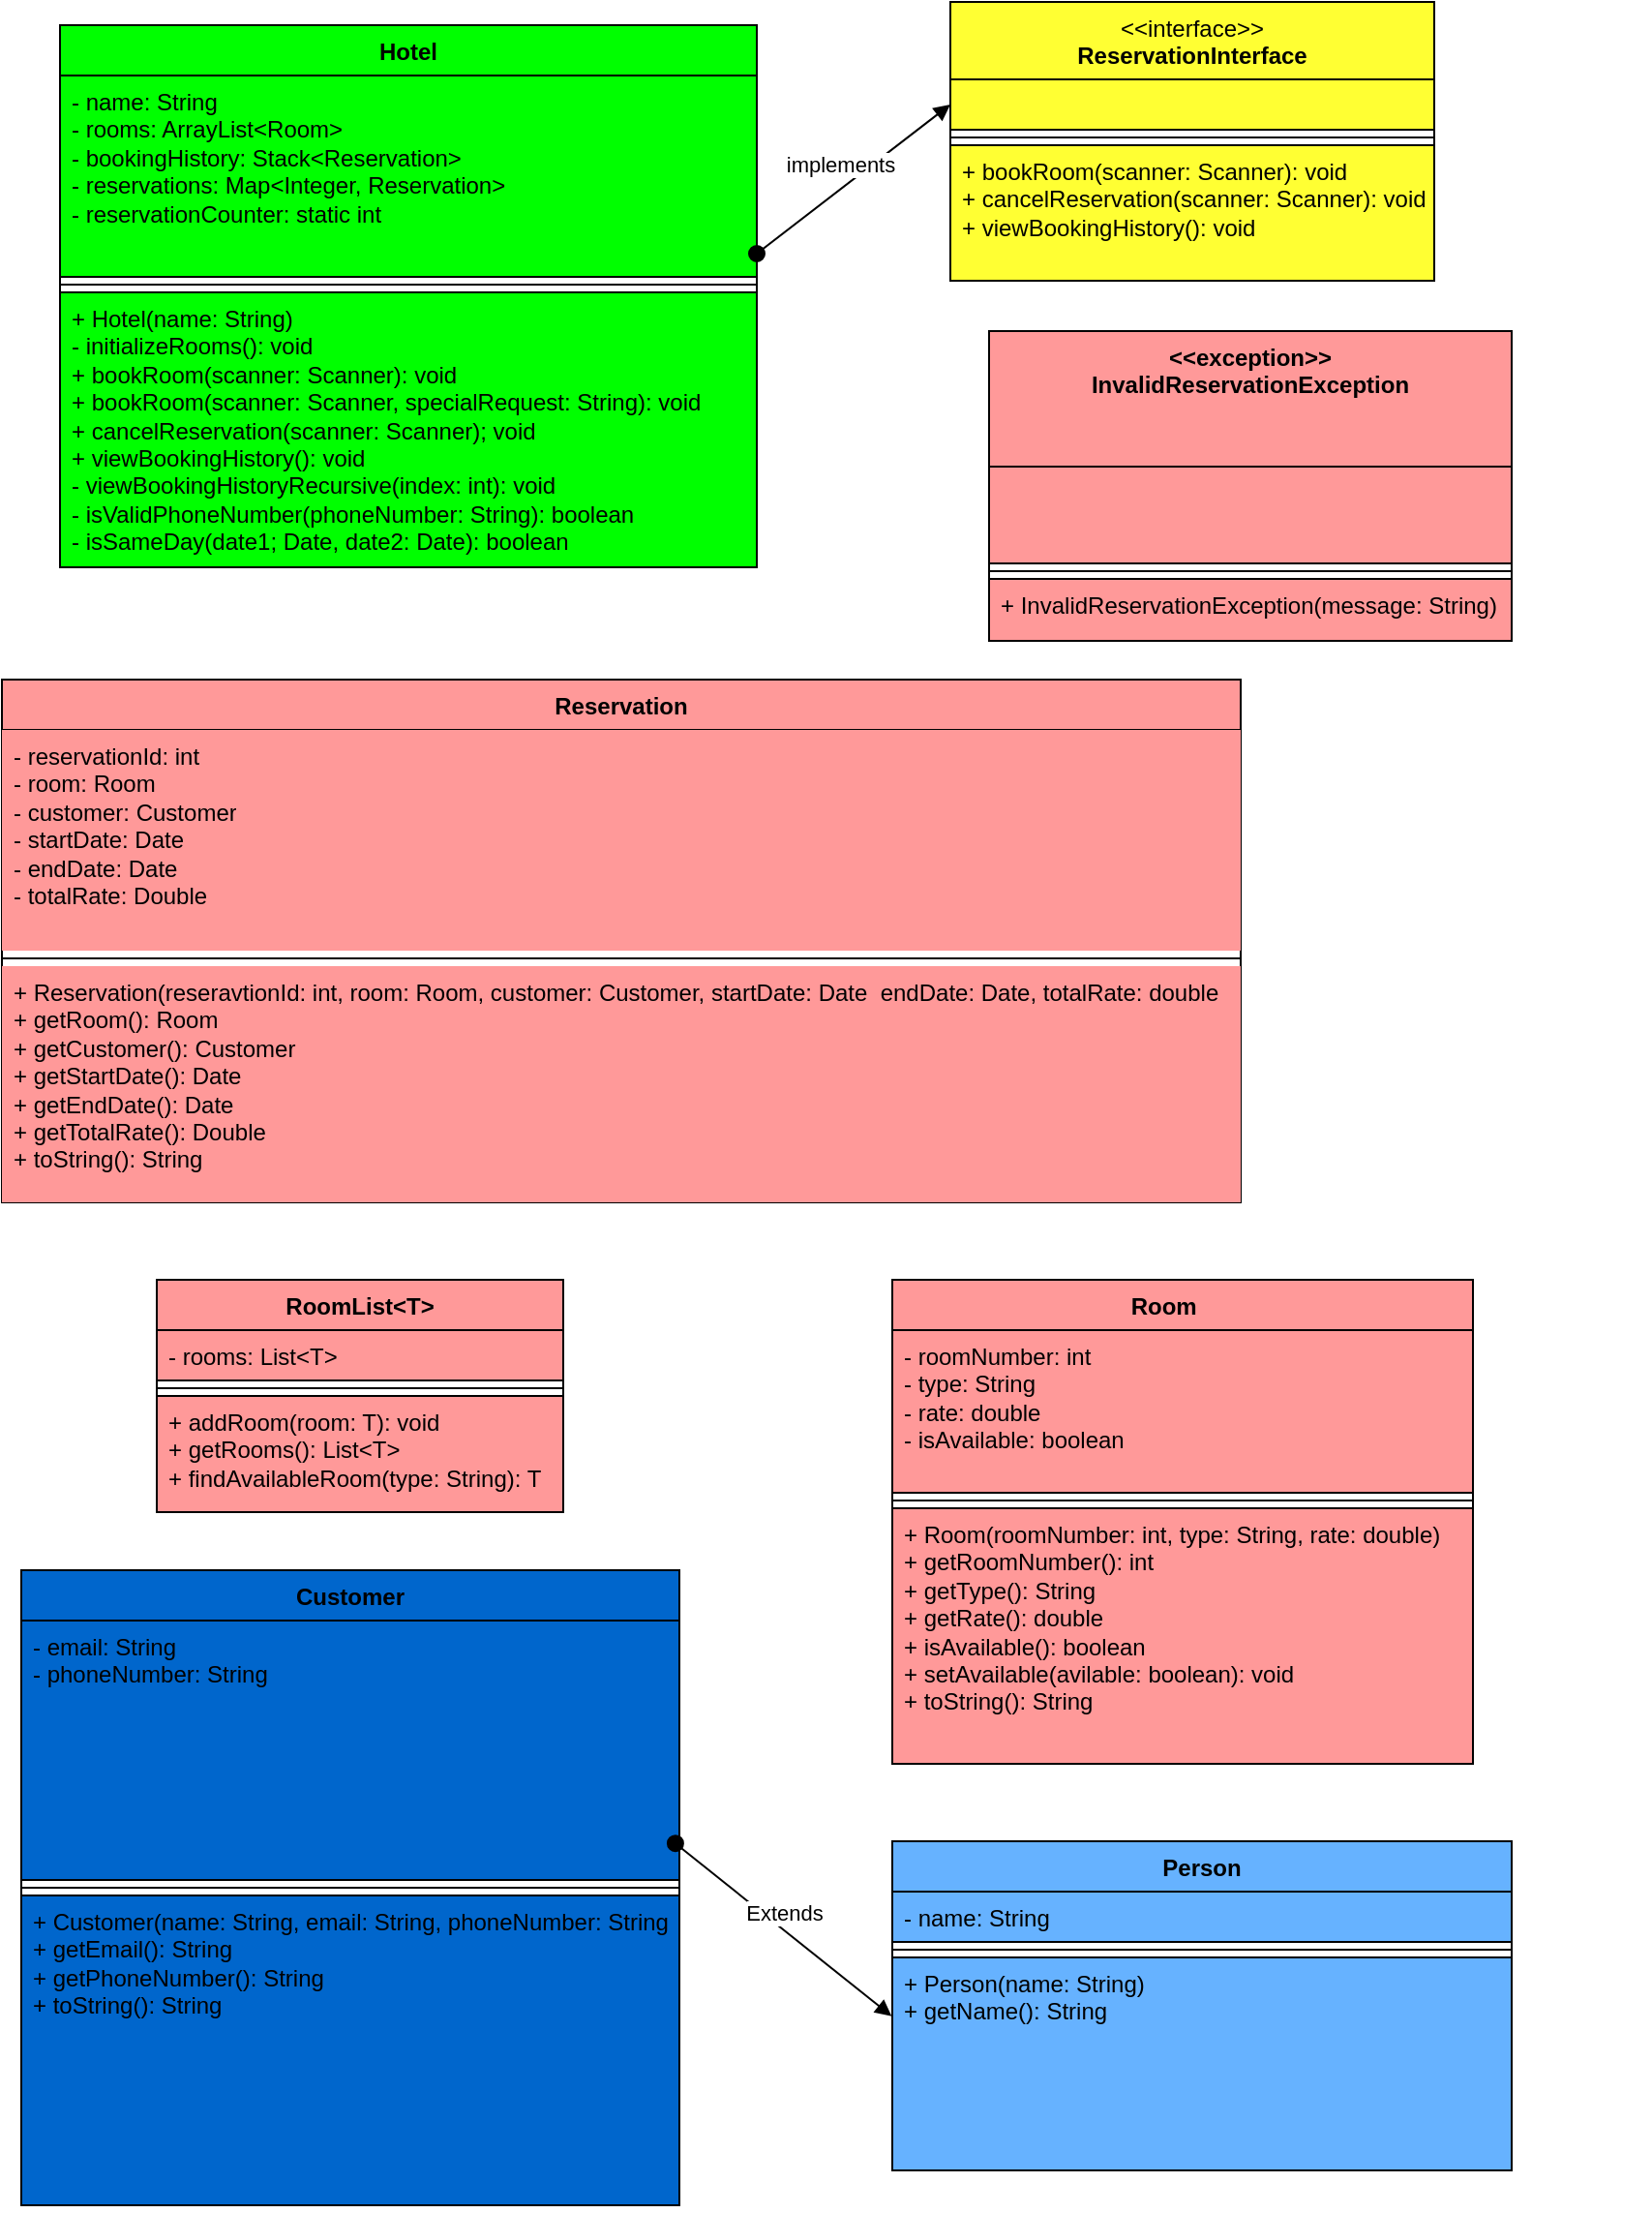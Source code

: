 <mxfile version="24.6.4" type="github">
  <diagram id="C5RBs43oDa-KdzZeNtuy" name="Page-1">
    <mxGraphModel dx="2269" dy="501" grid="1" gridSize="10" guides="1" tooltips="1" connect="1" arrows="1" fold="1" page="1" pageScale="1" pageWidth="827" pageHeight="1169" math="0" shadow="0">
      <root>
        <mxCell id="WIyWlLk6GJQsqaUBKTNV-0" />
        <mxCell id="WIyWlLk6GJQsqaUBKTNV-1" parent="WIyWlLk6GJQsqaUBKTNV-0" />
        <mxCell id="qJrFEpBAi07v0wmJlHiW-1" value="" style="endArrow=none;html=1;rounded=0;fillColor=#FF9999;" parent="WIyWlLk6GJQsqaUBKTNV-1" edge="1">
          <mxGeometry width="50" height="50" relative="1" as="geometry">
            <mxPoint x="30" y="170" as="sourcePoint" />
            <mxPoint x="30" y="170" as="targetPoint" />
          </mxGeometry>
        </mxCell>
        <mxCell id="qJrFEpBAi07v0wmJlHiW-3" value="Hotel" style="swimlane;fontStyle=1;align=center;verticalAlign=top;childLayout=stackLayout;horizontal=1;startSize=26;horizontalStack=0;resizeParent=1;resizeParentMax=0;resizeLast=0;collapsible=1;marginBottom=0;whiteSpace=wrap;html=1;fillColor=#00FF00;strokeColor=#000000;" parent="WIyWlLk6GJQsqaUBKTNV-1" vertex="1">
          <mxGeometry x="-790" y="32" width="360" height="280" as="geometry" />
        </mxCell>
        <mxCell id="qJrFEpBAi07v0wmJlHiW-4" value="- name: String&lt;div&gt;- rooms: ArrayList&amp;lt;Room&amp;gt;&lt;/div&gt;&lt;div&gt;- bookingHistory: Stack&amp;lt;Reservation&amp;gt;&lt;/div&gt;&lt;div&gt;- reservations: Map&amp;lt;Integer, Reservation&amp;gt;&amp;nbsp;&lt;/div&gt;&lt;div&gt;- reservationCounter: static int&lt;/div&gt;" style="text;strokeColor=#000000;fillColor=#00FF00;align=left;verticalAlign=top;spacingLeft=4;spacingRight=4;overflow=hidden;rotatable=0;points=[[0,0.5],[1,0.5]];portConstraint=eastwest;whiteSpace=wrap;html=1;" parent="qJrFEpBAi07v0wmJlHiW-3" vertex="1">
          <mxGeometry y="26" width="360" height="104" as="geometry" />
        </mxCell>
        <mxCell id="qJrFEpBAi07v0wmJlHiW-5" value="" style="line;strokeWidth=1;fillColor=#00FF00;align=left;verticalAlign=middle;spacingTop=-1;spacingLeft=3;spacingRight=3;rotatable=0;labelPosition=right;points=[];portConstraint=eastwest;strokeColor=#000000;" parent="qJrFEpBAi07v0wmJlHiW-3" vertex="1">
          <mxGeometry y="130" width="360" height="8" as="geometry" />
        </mxCell>
        <mxCell id="qJrFEpBAi07v0wmJlHiW-6" value="+ Hotel(name: String)&lt;div&gt;- initializeRooms(): void&lt;/div&gt;&lt;div&gt;+ bookRoom(scanner: Scanner): void&lt;/div&gt;&lt;div&gt;+ bookRoom(scanner: Scanner, specialRequest: String): void&lt;/div&gt;&lt;div&gt;+ cancelReservation(scanner: Scanner); void&lt;/div&gt;&lt;div&gt;+ viewBookingHistory(): void&lt;/div&gt;&lt;div&gt;- viewBookingHistoryRecursive(index: int): void&lt;/div&gt;&lt;div&gt;- isValidPhoneNumber(phoneNumber: String): boolean&lt;/div&gt;&lt;div&gt;- isSameDay(date1; Date, date2: Date): boolean&lt;/div&gt;&lt;div&gt;&lt;br&gt;&lt;/div&gt;" style="text;strokeColor=#000000;fillColor=#00FF00;align=left;verticalAlign=top;spacingLeft=4;spacingRight=4;overflow=hidden;rotatable=0;points=[[0,0.5],[1,0.5]];portConstraint=eastwest;whiteSpace=wrap;html=1;" parent="qJrFEpBAi07v0wmJlHiW-3" vertex="1">
          <mxGeometry y="138" width="360" height="142" as="geometry" />
        </mxCell>
        <mxCell id="qJrFEpBAi07v0wmJlHiW-15" value="Room&lt;span style=&quot;white-space: pre;&quot;&gt;&#x9;&lt;/span&gt;" style="swimlane;fontStyle=1;align=center;verticalAlign=top;childLayout=stackLayout;horizontal=1;startSize=26;horizontalStack=0;resizeParent=1;resizeParentMax=0;resizeLast=0;collapsible=1;marginBottom=0;whiteSpace=wrap;html=1;fillColor=#FF9999;strokeColor=#000000;" parent="WIyWlLk6GJQsqaUBKTNV-1" vertex="1">
          <mxGeometry x="-360" y="680" width="300" height="250" as="geometry" />
        </mxCell>
        <mxCell id="qJrFEpBAi07v0wmJlHiW-16" value="- roomNumber: int&lt;div&gt;- type: String&lt;/div&gt;&lt;div&gt;- rate: double&lt;/div&gt;&lt;div&gt;- isAvailable: boolean&lt;/div&gt;" style="text;strokeColor=#000000;fillColor=#FF9999;align=left;verticalAlign=top;spacingLeft=4;spacingRight=4;overflow=hidden;rotatable=0;points=[[0,0.5],[1,0.5]];portConstraint=eastwest;whiteSpace=wrap;html=1;" parent="qJrFEpBAi07v0wmJlHiW-15" vertex="1">
          <mxGeometry y="26" width="300" height="84" as="geometry" />
        </mxCell>
        <mxCell id="qJrFEpBAi07v0wmJlHiW-17" value="" style="line;strokeWidth=1;fillColor=#FF9999;align=left;verticalAlign=middle;spacingTop=-1;spacingLeft=3;spacingRight=3;rotatable=0;labelPosition=right;points=[];portConstraint=eastwest;strokeColor=#000000;" parent="qJrFEpBAi07v0wmJlHiW-15" vertex="1">
          <mxGeometry y="110" width="300" height="8" as="geometry" />
        </mxCell>
        <mxCell id="qJrFEpBAi07v0wmJlHiW-18" value="+ Room(roomNumber: int, type: String, rate: double)&lt;div&gt;+ getRoomNumber(): int&lt;/div&gt;&lt;div&gt;+ getType(): String&lt;/div&gt;&lt;div&gt;+ getRate(): double&lt;/div&gt;&lt;div&gt;+ isAvailable(): boolean&lt;/div&gt;&lt;div&gt;+ setAvailable(avilable: boolean): void&lt;/div&gt;&lt;div&gt;+ toString(): String&lt;/div&gt;" style="text;strokeColor=#000000;fillColor=#FF9999;align=left;verticalAlign=top;spacingLeft=4;spacingRight=4;overflow=hidden;rotatable=0;points=[[0,0.5],[1,0.5]];portConstraint=eastwest;whiteSpace=wrap;html=1;" parent="qJrFEpBAi07v0wmJlHiW-15" vertex="1">
          <mxGeometry y="118" width="300" height="132" as="geometry" />
        </mxCell>
        <mxCell id="qJrFEpBAi07v0wmJlHiW-19" value="Reservation" style="swimlane;fontStyle=1;align=center;verticalAlign=top;childLayout=stackLayout;horizontal=1;startSize=26;horizontalStack=0;resizeParent=1;resizeParentMax=0;resizeLast=0;collapsible=1;marginBottom=0;whiteSpace=wrap;html=1;fillColor=#FF9999;" parent="WIyWlLk6GJQsqaUBKTNV-1" vertex="1">
          <mxGeometry x="-820" y="370" width="640" height="270" as="geometry" />
        </mxCell>
        <mxCell id="qJrFEpBAi07v0wmJlHiW-20" value="- reservationId: int&lt;div&gt;- room: Room&lt;/div&gt;&lt;div&gt;- customer: Customer&lt;/div&gt;&lt;div&gt;- startDate: Date&lt;/div&gt;&lt;div&gt;- endDate: Date&lt;/div&gt;&lt;div&gt;- totalRate: Double&amp;nbsp;&lt;/div&gt;&lt;div&gt;&lt;br&gt;&lt;/div&gt;" style="text;strokeColor=none;fillColor=#FF9999;align=left;verticalAlign=top;spacingLeft=4;spacingRight=4;overflow=hidden;rotatable=0;points=[[0,0.5],[1,0.5]];portConstraint=eastwest;whiteSpace=wrap;html=1;" parent="qJrFEpBAi07v0wmJlHiW-19" vertex="1">
          <mxGeometry y="26" width="640" height="114" as="geometry" />
        </mxCell>
        <mxCell id="qJrFEpBAi07v0wmJlHiW-21" value="" style="line;strokeWidth=1;fillColor=#FF9999;align=left;verticalAlign=middle;spacingTop=-1;spacingLeft=3;spacingRight=3;rotatable=0;labelPosition=right;points=[];portConstraint=eastwest;strokeColor=inherit;" parent="qJrFEpBAi07v0wmJlHiW-19" vertex="1">
          <mxGeometry y="140" width="640" height="8" as="geometry" />
        </mxCell>
        <mxCell id="qJrFEpBAi07v0wmJlHiW-22" value="+ Reservation(reseravtionId: int, room: Room, customer: Customer, startDate: Date&amp;nbsp; endDate: Date, totalRate: double&lt;div&gt;+ getRoom(): Room&lt;/div&gt;&lt;div&gt;+ getCustomer(): Customer&lt;/div&gt;&lt;div&gt;+ getStartDate(): Date&lt;/div&gt;&lt;div&gt;+ getEndDate(): Date&lt;/div&gt;&lt;div&gt;+ getTotalRate(): Double&lt;/div&gt;&lt;div&gt;+ toString(): String&lt;/div&gt;" style="text;strokeColor=none;fillColor=#FF9999;align=left;verticalAlign=top;spacingLeft=4;spacingRight=4;overflow=hidden;rotatable=0;points=[[0,0.5],[1,0.5]];portConstraint=eastwest;whiteSpace=wrap;html=1;" parent="qJrFEpBAi07v0wmJlHiW-19" vertex="1">
          <mxGeometry y="148" width="640" height="122" as="geometry" />
        </mxCell>
        <mxCell id="qJrFEpBAi07v0wmJlHiW-23" value="Customer" style="swimlane;fontStyle=1;align=center;verticalAlign=top;childLayout=stackLayout;horizontal=1;startSize=26;horizontalStack=0;resizeParent=1;resizeParentMax=0;resizeLast=0;collapsible=1;marginBottom=0;whiteSpace=wrap;html=1;fillColor=#0066CC;strokeColor=#000000;" parent="WIyWlLk6GJQsqaUBKTNV-1" vertex="1">
          <mxGeometry x="-810" y="830" width="340" height="328" as="geometry" />
        </mxCell>
        <mxCell id="qJrFEpBAi07v0wmJlHiW-24" value="- email: String&lt;div&gt;- phoneNumber: String&lt;/div&gt;" style="text;strokeColor=#000000;fillColor=#0066CC;align=left;verticalAlign=top;spacingLeft=4;spacingRight=4;overflow=hidden;rotatable=0;points=[[0,0.5],[1,0.5]];portConstraint=eastwest;whiteSpace=wrap;html=1;" parent="qJrFEpBAi07v0wmJlHiW-23" vertex="1">
          <mxGeometry y="26" width="340" height="134" as="geometry" />
        </mxCell>
        <mxCell id="qJrFEpBAi07v0wmJlHiW-25" value="" style="line;strokeWidth=1;fillColor=#0066CC;align=left;verticalAlign=middle;spacingTop=-1;spacingLeft=3;spacingRight=3;rotatable=0;labelPosition=right;points=[];portConstraint=eastwest;strokeColor=#000000;" parent="qJrFEpBAi07v0wmJlHiW-23" vertex="1">
          <mxGeometry y="160" width="340" height="8" as="geometry" />
        </mxCell>
        <mxCell id="qJrFEpBAi07v0wmJlHiW-26" value="+ Customer(name: String, email: String, phoneNumber: String&lt;div&gt;+ getEmail(): String&lt;/div&gt;&lt;div&gt;+ getPhoneNumber(): String&amp;nbsp;&lt;/div&gt;&lt;div&gt;+ toString(): String&lt;br&gt;&lt;/div&gt;" style="text;strokeColor=#000000;fillColor=#0066CC;align=left;verticalAlign=top;spacingLeft=4;spacingRight=4;overflow=hidden;rotatable=0;points=[[0,0.5],[1,0.5]];portConstraint=eastwest;whiteSpace=wrap;html=1;" parent="qJrFEpBAi07v0wmJlHiW-23" vertex="1">
          <mxGeometry y="168" width="340" height="160" as="geometry" />
        </mxCell>
        <mxCell id="qJrFEpBAi07v0wmJlHiW-31" value="&lt;div&gt;&lt;span style=&quot;font-weight: 400; text-align: left;&quot;&gt;&amp;lt;&amp;lt;interface&amp;gt;&amp;gt;&lt;/span&gt;&lt;br&gt;&lt;/div&gt;ReservationInterface" style="swimlane;fontStyle=1;align=center;verticalAlign=top;childLayout=stackLayout;horizontal=1;startSize=40;horizontalStack=0;resizeParent=1;resizeParentMax=0;resizeLast=0;collapsible=1;marginBottom=0;whiteSpace=wrap;html=1;fillColor=#FFFF33;strokeColor=#000000;" parent="WIyWlLk6GJQsqaUBKTNV-1" vertex="1">
          <mxGeometry x="-330" y="20" width="250" height="144" as="geometry" />
        </mxCell>
        <mxCell id="qJrFEpBAi07v0wmJlHiW-32" value="" style="text;strokeColor=#000000;fillColor=#FFFF33;align=left;verticalAlign=top;spacingLeft=4;spacingRight=4;overflow=hidden;rotatable=0;points=[[0,0.5],[1,0.5]];portConstraint=eastwest;whiteSpace=wrap;html=1;" parent="qJrFEpBAi07v0wmJlHiW-31" vertex="1">
          <mxGeometry y="40" width="250" height="26" as="geometry" />
        </mxCell>
        <mxCell id="qJrFEpBAi07v0wmJlHiW-33" value="" style="line;strokeWidth=1;fillColor=#FFFF33;align=left;verticalAlign=middle;spacingTop=-1;spacingLeft=3;spacingRight=3;rotatable=0;labelPosition=right;points=[];portConstraint=eastwest;strokeColor=#000000;" parent="qJrFEpBAi07v0wmJlHiW-31" vertex="1">
          <mxGeometry y="66" width="250" height="8" as="geometry" />
        </mxCell>
        <mxCell id="qJrFEpBAi07v0wmJlHiW-34" value="+ bookRoom(scanner: Scanner): void&lt;div&gt;+ cancelReservation(scanner: Scanner): void&lt;/div&gt;&lt;div&gt;+ viewBookingHistory(): void&lt;/div&gt;" style="text;strokeColor=#000000;fillColor=#FFFF33;align=left;verticalAlign=top;spacingLeft=4;spacingRight=4;overflow=hidden;rotatable=0;points=[[0,0.5],[1,0.5]];portConstraint=eastwest;whiteSpace=wrap;html=1;" parent="qJrFEpBAi07v0wmJlHiW-31" vertex="1">
          <mxGeometry y="74" width="250" height="70" as="geometry" />
        </mxCell>
        <mxCell id="qJrFEpBAi07v0wmJlHiW-35" value="&lt;div&gt;&amp;lt;&amp;lt;exception&amp;gt;&amp;gt;&lt;/div&gt;InvalidReservationException" style="swimlane;fontStyle=1;align=center;verticalAlign=top;childLayout=stackLayout;horizontal=1;startSize=70;horizontalStack=0;resizeParent=1;resizeParentMax=0;resizeLast=0;collapsible=1;marginBottom=0;whiteSpace=wrap;html=1;fillColor=#FF9999;strokeColor=#000000;" parent="WIyWlLk6GJQsqaUBKTNV-1" vertex="1">
          <mxGeometry x="-310" y="190" width="270" height="160" as="geometry">
            <mxRectangle x="-295" y="290" width="190" height="40" as="alternateBounds" />
          </mxGeometry>
        </mxCell>
        <mxCell id="qJrFEpBAi07v0wmJlHiW-36" value="" style="text;strokeColor=#000000;fillColor=#FF9999;align=left;verticalAlign=top;spacingLeft=4;spacingRight=4;overflow=hidden;rotatable=0;points=[[0,0.5],[1,0.5]];portConstraint=eastwest;whiteSpace=wrap;html=1;" parent="qJrFEpBAi07v0wmJlHiW-35" vertex="1">
          <mxGeometry y="70" width="270" height="50" as="geometry" />
        </mxCell>
        <mxCell id="qJrFEpBAi07v0wmJlHiW-37" value="" style="line;strokeWidth=1;fillColor=#FF9999;align=left;verticalAlign=middle;spacingTop=-1;spacingLeft=3;spacingRight=3;rotatable=0;labelPosition=right;points=[];portConstraint=eastwest;strokeColor=#000000;" parent="qJrFEpBAi07v0wmJlHiW-35" vertex="1">
          <mxGeometry y="120" width="270" height="8" as="geometry" />
        </mxCell>
        <mxCell id="qJrFEpBAi07v0wmJlHiW-38" value="+ InvalidReservationException(message: String)" style="text;strokeColor=#000000;fillColor=#FF9999;align=left;verticalAlign=top;spacingLeft=4;spacingRight=4;overflow=hidden;rotatable=0;points=[[0,0.5],[1,0.5]];portConstraint=eastwest;whiteSpace=wrap;html=1;" parent="qJrFEpBAi07v0wmJlHiW-35" vertex="1">
          <mxGeometry y="128" width="270" height="32" as="geometry" />
        </mxCell>
        <mxCell id="qJrFEpBAi07v0wmJlHiW-44" value="Extends" style="html=1;verticalAlign=bottom;startArrow=oval;startFill=1;endArrow=block;startSize=8;curved=0;rounded=0;entryX=-0.001;entryY=0.276;entryDx=0;entryDy=0;entryPerimeter=0;exitX=0.994;exitY=0.859;exitDx=0;exitDy=0;exitPerimeter=0;strokeColor=#000000;" parent="WIyWlLk6GJQsqaUBKTNV-1" source="qJrFEpBAi07v0wmJlHiW-24" target="qJrFEpBAi07v0wmJlHiW-30" edge="1">
          <mxGeometry width="60" relative="1" as="geometry">
            <mxPoint x="-430" y="820" as="sourcePoint" />
            <mxPoint x="480" y="484" as="targetPoint" />
          </mxGeometry>
        </mxCell>
        <mxCell id="qJrFEpBAi07v0wmJlHiW-45" value="" style="html=1;verticalAlign=bottom;startArrow=oval;startFill=1;endArrow=block;startSize=8;curved=0;rounded=0;entryX=0;entryY=0.5;entryDx=0;entryDy=0;strokeColor=#000000;" parent="WIyWlLk6GJQsqaUBKTNV-1" target="qJrFEpBAi07v0wmJlHiW-32" edge="1">
          <mxGeometry width="60" relative="1" as="geometry">
            <mxPoint x="-430" y="150" as="sourcePoint" />
            <mxPoint x="-480" y="210" as="targetPoint" />
          </mxGeometry>
        </mxCell>
        <mxCell id="qJrFEpBAi07v0wmJlHiW-46" value="implements" style="edgeLabel;html=1;align=center;verticalAlign=middle;resizable=0;points=[];strokeColor=#000000;" parent="qJrFEpBAi07v0wmJlHiW-45" vertex="1" connectable="0">
          <mxGeometry x="-0.121" y="4" relative="1" as="geometry">
            <mxPoint x="1" y="-9" as="offset" />
          </mxGeometry>
        </mxCell>
        <mxCell id="qJrFEpBAi07v0wmJlHiW-27" value="Person" style="swimlane;fontStyle=1;align=center;verticalAlign=top;childLayout=stackLayout;horizontal=1;startSize=26;horizontalStack=0;resizeParent=1;resizeParentMax=0;resizeLast=0;collapsible=1;marginBottom=0;whiteSpace=wrap;html=1;fillColor=#66B2FF;strokeColor=#000000;" parent="WIyWlLk6GJQsqaUBKTNV-1" vertex="1">
          <mxGeometry x="-360" y="970" width="320" height="170" as="geometry" />
        </mxCell>
        <mxCell id="qJrFEpBAi07v0wmJlHiW-28" value="- name: String" style="text;strokeColor=#000000;fillColor=#66B2FF;align=left;verticalAlign=top;spacingLeft=4;spacingRight=4;overflow=hidden;rotatable=0;points=[[0,0.5],[1,0.5]];portConstraint=eastwest;whiteSpace=wrap;html=1;" parent="qJrFEpBAi07v0wmJlHiW-27" vertex="1">
          <mxGeometry y="26" width="320" height="26" as="geometry" />
        </mxCell>
        <mxCell id="qJrFEpBAi07v0wmJlHiW-29" value="" style="line;strokeWidth=1;fillColor=#66B2FF;align=left;verticalAlign=middle;spacingTop=-1;spacingLeft=3;spacingRight=3;rotatable=0;labelPosition=right;points=[];portConstraint=eastwest;strokeColor=#000000;" parent="qJrFEpBAi07v0wmJlHiW-27" vertex="1">
          <mxGeometry y="52" width="320" height="8" as="geometry" />
        </mxCell>
        <mxCell id="qJrFEpBAi07v0wmJlHiW-30" value="+ Person(name: String)&lt;div&gt;+ getName(): String&lt;/div&gt;" style="text;strokeColor=#000000;fillColor=#66B2FF;align=left;verticalAlign=top;spacingLeft=4;spacingRight=4;overflow=hidden;rotatable=0;points=[[0,0.5],[1,0.5]];portConstraint=eastwest;whiteSpace=wrap;html=1;" parent="qJrFEpBAi07v0wmJlHiW-27" vertex="1">
          <mxGeometry y="60" width="320" height="110" as="geometry" />
        </mxCell>
        <mxCell id="SU3t28wgPJ9NKQDOwQ-d-5" value="RoomList&amp;lt;T&amp;gt;" style="swimlane;fontStyle=1;align=center;verticalAlign=top;childLayout=stackLayout;horizontal=1;startSize=26;horizontalStack=0;resizeParent=1;resizeParentMax=0;resizeLast=0;collapsible=1;marginBottom=0;whiteSpace=wrap;html=1;fillColor=#FF9999;strokeColor=#000000;" vertex="1" parent="WIyWlLk6GJQsqaUBKTNV-1">
          <mxGeometry x="-740" y="680" width="210" height="120" as="geometry" />
        </mxCell>
        <mxCell id="SU3t28wgPJ9NKQDOwQ-d-6" value="- rooms: List&amp;lt;T&amp;gt;" style="text;strokeColor=#000000;fillColor=#FF9999;align=left;verticalAlign=top;spacingLeft=4;spacingRight=4;overflow=hidden;rotatable=0;points=[[0,0.5],[1,0.5]];portConstraint=eastwest;whiteSpace=wrap;html=1;" vertex="1" parent="SU3t28wgPJ9NKQDOwQ-d-5">
          <mxGeometry y="26" width="210" height="26" as="geometry" />
        </mxCell>
        <mxCell id="SU3t28wgPJ9NKQDOwQ-d-7" value="" style="line;strokeWidth=1;fillColor=#FF9999;align=left;verticalAlign=middle;spacingTop=-1;spacingLeft=3;spacingRight=3;rotatable=0;labelPosition=right;points=[];portConstraint=eastwest;strokeColor=#000000;" vertex="1" parent="SU3t28wgPJ9NKQDOwQ-d-5">
          <mxGeometry y="52" width="210" height="8" as="geometry" />
        </mxCell>
        <mxCell id="SU3t28wgPJ9NKQDOwQ-d-8" value="+ addRoom(room: T): void&lt;div&gt;+ getRooms(): List&amp;lt;T&amp;gt;&lt;/div&gt;&lt;div&gt;+ findAvailableRoom(type: String): T&lt;/div&gt;" style="text;strokeColor=#000000;fillColor=#FF9999;align=left;verticalAlign=top;spacingLeft=4;spacingRight=4;overflow=hidden;rotatable=0;points=[[0,0.5],[1,0.5]];portConstraint=eastwest;whiteSpace=wrap;html=1;" vertex="1" parent="SU3t28wgPJ9NKQDOwQ-d-5">
          <mxGeometry y="60" width="210" height="60" as="geometry" />
        </mxCell>
      </root>
    </mxGraphModel>
  </diagram>
</mxfile>
